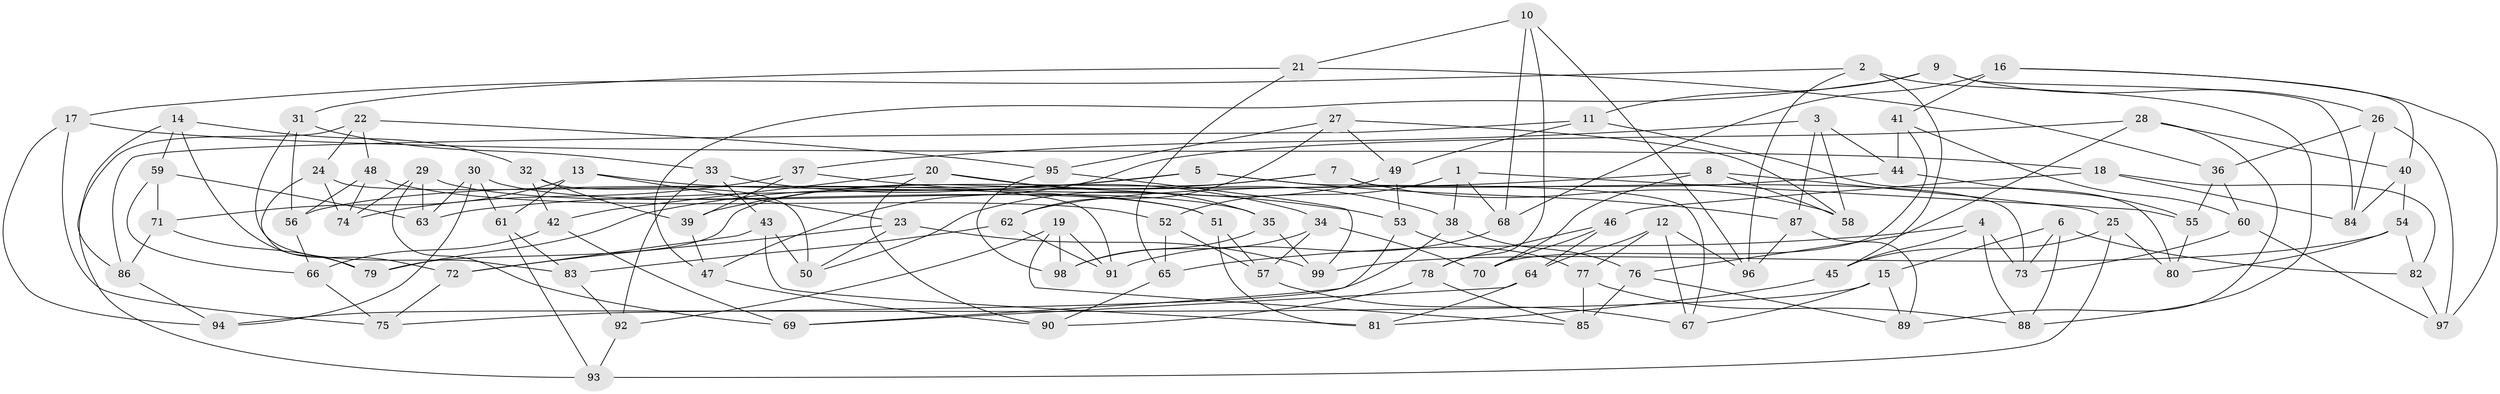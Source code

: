 // Generated by graph-tools (version 1.1) at 2025/16/03/09/25 04:16:35]
// undirected, 99 vertices, 198 edges
graph export_dot {
graph [start="1"]
  node [color=gray90,style=filled];
  1;
  2;
  3;
  4;
  5;
  6;
  7;
  8;
  9;
  10;
  11;
  12;
  13;
  14;
  15;
  16;
  17;
  18;
  19;
  20;
  21;
  22;
  23;
  24;
  25;
  26;
  27;
  28;
  29;
  30;
  31;
  32;
  33;
  34;
  35;
  36;
  37;
  38;
  39;
  40;
  41;
  42;
  43;
  44;
  45;
  46;
  47;
  48;
  49;
  50;
  51;
  52;
  53;
  54;
  55;
  56;
  57;
  58;
  59;
  60;
  61;
  62;
  63;
  64;
  65;
  66;
  67;
  68;
  69;
  70;
  71;
  72;
  73;
  74;
  75;
  76;
  77;
  78;
  79;
  80;
  81;
  82;
  83;
  84;
  85;
  86;
  87;
  88;
  89;
  90;
  91;
  92;
  93;
  94;
  95;
  96;
  97;
  98;
  99;
  1 -- 68;
  1 -- 55;
  1 -- 52;
  1 -- 38;
  2 -- 96;
  2 -- 88;
  2 -- 45;
  2 -- 17;
  3 -- 58;
  3 -- 37;
  3 -- 87;
  3 -- 44;
  4 -- 73;
  4 -- 88;
  4 -- 65;
  4 -- 45;
  5 -- 67;
  5 -- 87;
  5 -- 56;
  5 -- 79;
  6 -- 73;
  6 -- 15;
  6 -- 82;
  6 -- 88;
  7 -- 79;
  7 -- 58;
  7 -- 39;
  7 -- 73;
  8 -- 63;
  8 -- 25;
  8 -- 58;
  8 -- 70;
  9 -- 47;
  9 -- 84;
  9 -- 11;
  9 -- 26;
  10 -- 68;
  10 -- 96;
  10 -- 78;
  10 -- 21;
  11 -- 86;
  11 -- 80;
  11 -- 49;
  12 -- 67;
  12 -- 64;
  12 -- 96;
  12 -- 77;
  13 -- 61;
  13 -- 51;
  13 -- 23;
  13 -- 71;
  14 -- 59;
  14 -- 72;
  14 -- 32;
  14 -- 86;
  15 -- 94;
  15 -- 67;
  15 -- 89;
  16 -- 40;
  16 -- 68;
  16 -- 41;
  16 -- 97;
  17 -- 18;
  17 -- 94;
  17 -- 75;
  18 -- 82;
  18 -- 84;
  18 -- 46;
  19 -- 85;
  19 -- 98;
  19 -- 92;
  19 -- 91;
  20 -- 90;
  20 -- 38;
  20 -- 35;
  20 -- 42;
  21 -- 65;
  21 -- 31;
  21 -- 36;
  22 -- 95;
  22 -- 48;
  22 -- 93;
  22 -- 24;
  23 -- 99;
  23 -- 72;
  23 -- 50;
  24 -- 91;
  24 -- 79;
  24 -- 74;
  25 -- 45;
  25 -- 80;
  25 -- 93;
  26 -- 84;
  26 -- 97;
  26 -- 36;
  27 -- 95;
  27 -- 49;
  27 -- 58;
  27 -- 62;
  28 -- 47;
  28 -- 76;
  28 -- 40;
  28 -- 89;
  29 -- 69;
  29 -- 51;
  29 -- 63;
  29 -- 74;
  30 -- 94;
  30 -- 63;
  30 -- 61;
  30 -- 35;
  31 -- 33;
  31 -- 83;
  31 -- 56;
  32 -- 50;
  32 -- 39;
  32 -- 42;
  33 -- 92;
  33 -- 43;
  33 -- 34;
  34 -- 70;
  34 -- 98;
  34 -- 57;
  35 -- 98;
  35 -- 99;
  36 -- 60;
  36 -- 55;
  37 -- 53;
  37 -- 74;
  37 -- 39;
  38 -- 76;
  38 -- 75;
  39 -- 47;
  40 -- 84;
  40 -- 54;
  41 -- 44;
  41 -- 70;
  41 -- 60;
  42 -- 69;
  42 -- 66;
  43 -- 72;
  43 -- 50;
  43 -- 81;
  44 -- 62;
  44 -- 55;
  45 -- 81;
  46 -- 64;
  46 -- 70;
  46 -- 78;
  47 -- 90;
  48 -- 52;
  48 -- 56;
  48 -- 74;
  49 -- 50;
  49 -- 53;
  51 -- 57;
  51 -- 81;
  52 -- 65;
  52 -- 57;
  53 -- 77;
  53 -- 69;
  54 -- 80;
  54 -- 82;
  54 -- 99;
  55 -- 80;
  56 -- 66;
  57 -- 67;
  59 -- 63;
  59 -- 71;
  59 -- 66;
  60 -- 73;
  60 -- 97;
  61 -- 93;
  61 -- 83;
  62 -- 91;
  62 -- 83;
  64 -- 81;
  64 -- 69;
  65 -- 90;
  66 -- 75;
  68 -- 91;
  71 -- 86;
  71 -- 79;
  72 -- 75;
  76 -- 85;
  76 -- 89;
  77 -- 88;
  77 -- 85;
  78 -- 90;
  78 -- 85;
  82 -- 97;
  83 -- 92;
  86 -- 94;
  87 -- 89;
  87 -- 96;
  92 -- 93;
  95 -- 98;
  95 -- 99;
}
